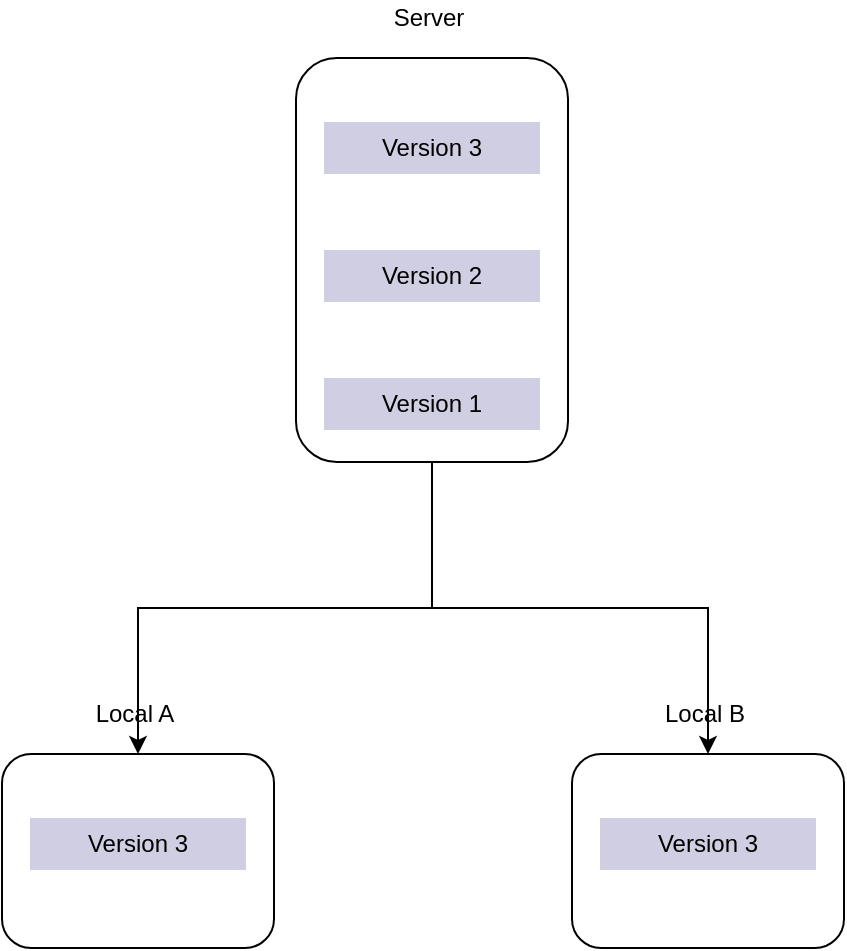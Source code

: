 <mxfile version="14.8.4" type="device"><diagram id="m0VQgtvAjsyUKDnqjZMv" name="Page-1"><mxGraphModel dx="946" dy="589" grid="0" gridSize="10" guides="1" tooltips="1" connect="1" arrows="1" fold="1" page="1" pageScale="1" pageWidth="827" pageHeight="1169" math="0" shadow="0"><root><mxCell id="0"/><mxCell id="1" parent="0"/><mxCell id="aXxMMj5xx_5-CXVSUDKY-11" value="" style="group" vertex="1" connectable="0" parent="1"><mxGeometry x="346" y="48" width="136" height="231" as="geometry"/></mxCell><mxCell id="aXxMMj5xx_5-CXVSUDKY-6" value="" style="rounded=1;whiteSpace=wrap;html=1;" vertex="1" parent="aXxMMj5xx_5-CXVSUDKY-11"><mxGeometry y="29" width="136" height="202" as="geometry"/></mxCell><mxCell id="aXxMMj5xx_5-CXVSUDKY-7" value="Version 1" style="rounded=0;whiteSpace=wrap;html=1;fillColor=#d0cee2;strokeColor=none;" vertex="1" parent="aXxMMj5xx_5-CXVSUDKY-11"><mxGeometry x="14" y="189" width="108" height="26" as="geometry"/></mxCell><mxCell id="aXxMMj5xx_5-CXVSUDKY-8" value="Version 2" style="rounded=0;whiteSpace=wrap;html=1;fillColor=#d0cee2;strokeColor=none;" vertex="1" parent="aXxMMj5xx_5-CXVSUDKY-11"><mxGeometry x="14" y="125" width="108" height="26" as="geometry"/></mxCell><mxCell id="aXxMMj5xx_5-CXVSUDKY-9" value="Version 3" style="rounded=0;whiteSpace=wrap;html=1;fillColor=#d0cee2;strokeColor=none;" vertex="1" parent="aXxMMj5xx_5-CXVSUDKY-11"><mxGeometry x="14" y="61" width="108" height="26" as="geometry"/></mxCell><mxCell id="aXxMMj5xx_5-CXVSUDKY-10" value="Server" style="text;html=1;align=center;verticalAlign=middle;resizable=0;points=[];autosize=1;strokeColor=none;" vertex="1" parent="aXxMMj5xx_5-CXVSUDKY-11"><mxGeometry x="43" width="45" height="18" as="geometry"/></mxCell><mxCell id="aXxMMj5xx_5-CXVSUDKY-12" value="" style="group" vertex="1" connectable="0" parent="1"><mxGeometry x="199" y="396" width="136" height="126" as="geometry"/></mxCell><mxCell id="aXxMMj5xx_5-CXVSUDKY-1" value="" style="rounded=1;whiteSpace=wrap;html=1;" vertex="1" parent="aXxMMj5xx_5-CXVSUDKY-12"><mxGeometry y="29" width="136" height="97" as="geometry"/></mxCell><mxCell id="aXxMMj5xx_5-CXVSUDKY-4" value="Version 3" style="rounded=0;whiteSpace=wrap;html=1;fillColor=#d0cee2;strokeColor=none;" vertex="1" parent="aXxMMj5xx_5-CXVSUDKY-12"><mxGeometry x="14" y="61" width="108" height="26" as="geometry"/></mxCell><mxCell id="aXxMMj5xx_5-CXVSUDKY-5" value="Local A" style="text;html=1;align=center;verticalAlign=middle;resizable=0;points=[];autosize=1;strokeColor=none;" vertex="1" parent="aXxMMj5xx_5-CXVSUDKY-12"><mxGeometry x="41" width="49" height="18" as="geometry"/></mxCell><mxCell id="aXxMMj5xx_5-CXVSUDKY-13" value="" style="group" vertex="1" connectable="0" parent="1"><mxGeometry x="484" y="396" width="136" height="126" as="geometry"/></mxCell><mxCell id="aXxMMj5xx_5-CXVSUDKY-14" value="" style="rounded=1;whiteSpace=wrap;html=1;" vertex="1" parent="aXxMMj5xx_5-CXVSUDKY-13"><mxGeometry y="29" width="136" height="97" as="geometry"/></mxCell><mxCell id="aXxMMj5xx_5-CXVSUDKY-15" value="Version 3" style="rounded=0;whiteSpace=wrap;html=1;fillColor=#d0cee2;strokeColor=none;" vertex="1" parent="aXxMMj5xx_5-CXVSUDKY-13"><mxGeometry x="14" y="61" width="108" height="26" as="geometry"/></mxCell><mxCell id="aXxMMj5xx_5-CXVSUDKY-16" value="Local B" style="text;html=1;align=center;verticalAlign=middle;resizable=0;points=[];autosize=1;strokeColor=none;" vertex="1" parent="aXxMMj5xx_5-CXVSUDKY-13"><mxGeometry x="41" width="50" height="18" as="geometry"/></mxCell><mxCell id="aXxMMj5xx_5-CXVSUDKY-17" style="edgeStyle=orthogonalEdgeStyle;rounded=0;orthogonalLoop=1;jettySize=auto;html=1;exitX=0.5;exitY=1;exitDx=0;exitDy=0;" edge="1" parent="1" source="aXxMMj5xx_5-CXVSUDKY-6" target="aXxMMj5xx_5-CXVSUDKY-1"><mxGeometry relative="1" as="geometry"/></mxCell><mxCell id="aXxMMj5xx_5-CXVSUDKY-18" style="edgeStyle=orthogonalEdgeStyle;rounded=0;orthogonalLoop=1;jettySize=auto;html=1;exitX=0.5;exitY=1;exitDx=0;exitDy=0;" edge="1" parent="1" source="aXxMMj5xx_5-CXVSUDKY-6" target="aXxMMj5xx_5-CXVSUDKY-14"><mxGeometry relative="1" as="geometry"/></mxCell></root></mxGraphModel></diagram></mxfile>